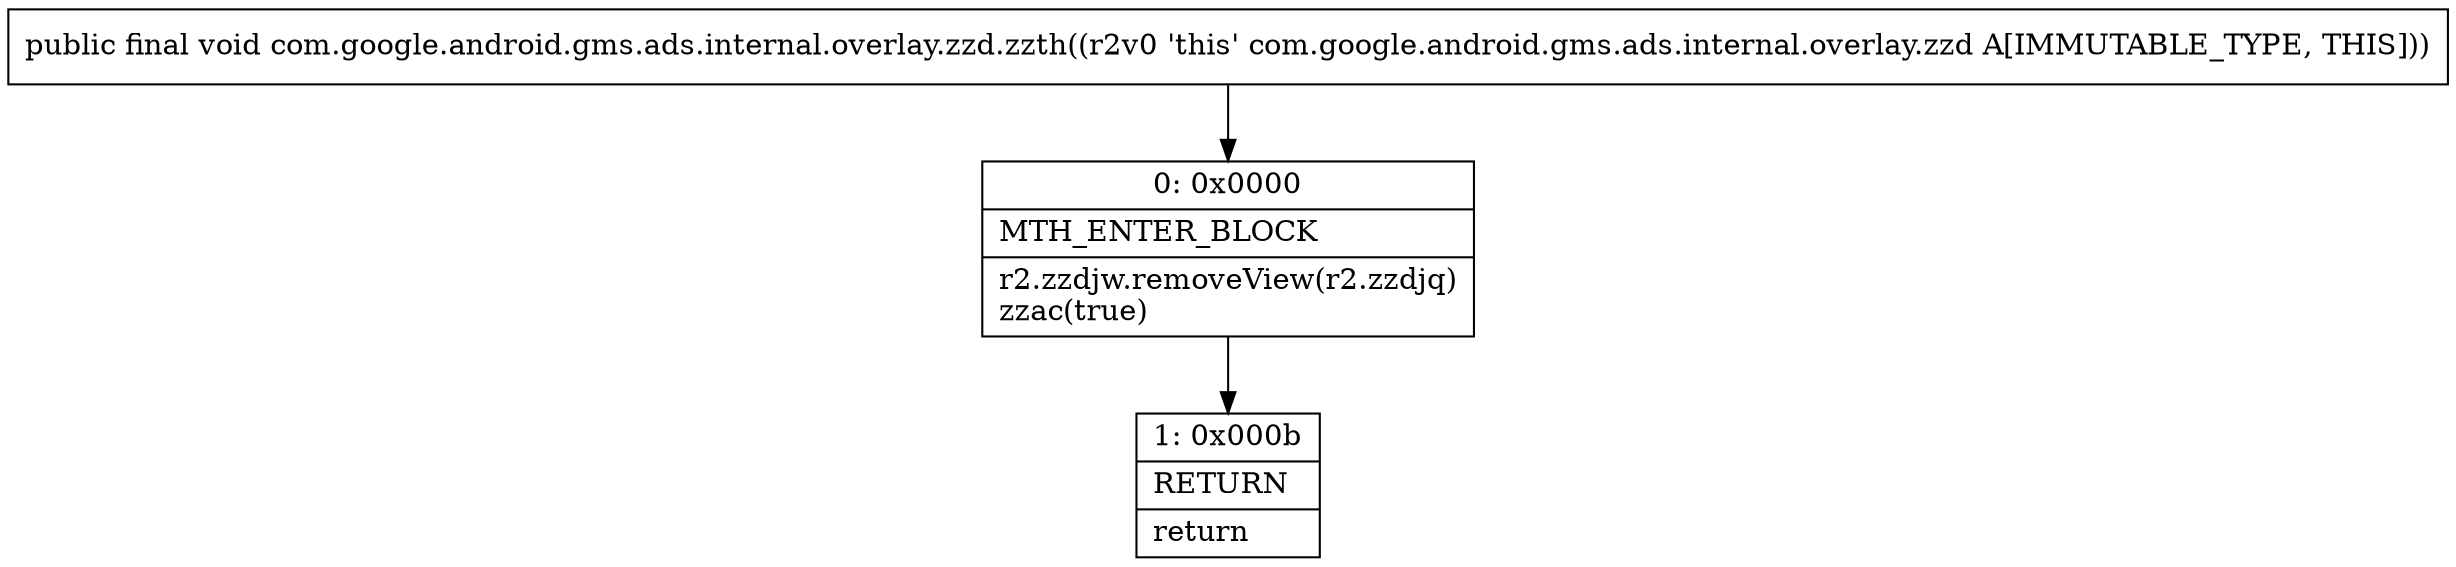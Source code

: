 digraph "CFG forcom.google.android.gms.ads.internal.overlay.zzd.zzth()V" {
Node_0 [shape=record,label="{0\:\ 0x0000|MTH_ENTER_BLOCK\l|r2.zzdjw.removeView(r2.zzdjq)\lzzac(true)\l}"];
Node_1 [shape=record,label="{1\:\ 0x000b|RETURN\l|return\l}"];
MethodNode[shape=record,label="{public final void com.google.android.gms.ads.internal.overlay.zzd.zzth((r2v0 'this' com.google.android.gms.ads.internal.overlay.zzd A[IMMUTABLE_TYPE, THIS])) }"];
MethodNode -> Node_0;
Node_0 -> Node_1;
}

